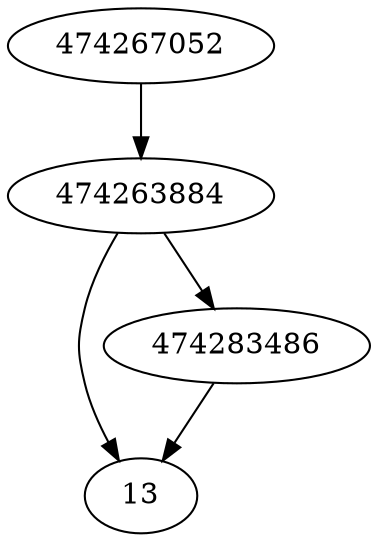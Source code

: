 strict digraph  {
474267052;
13;
474283486;
474263884;
474267052 -> 474263884;
474283486 -> 13;
474263884 -> 13;
474263884 -> 474283486;
}
